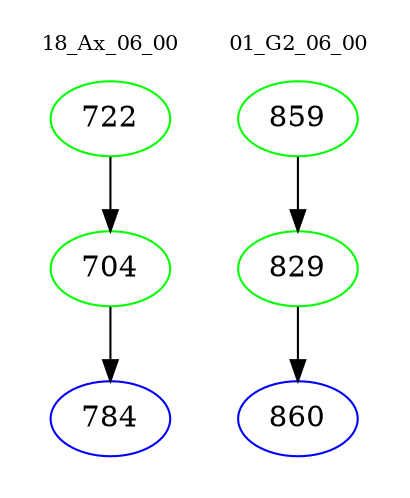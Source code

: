 digraph{
subgraph cluster_0 {
color = white
label = "18_Ax_06_00";
fontsize=10;
T0_722 [label="722", color="green"]
T0_722 -> T0_704 [color="black"]
T0_704 [label="704", color="green"]
T0_704 -> T0_784 [color="black"]
T0_784 [label="784", color="blue"]
}
subgraph cluster_1 {
color = white
label = "01_G2_06_00";
fontsize=10;
T1_859 [label="859", color="green"]
T1_859 -> T1_829 [color="black"]
T1_829 [label="829", color="green"]
T1_829 -> T1_860 [color="black"]
T1_860 [label="860", color="blue"]
}
}
